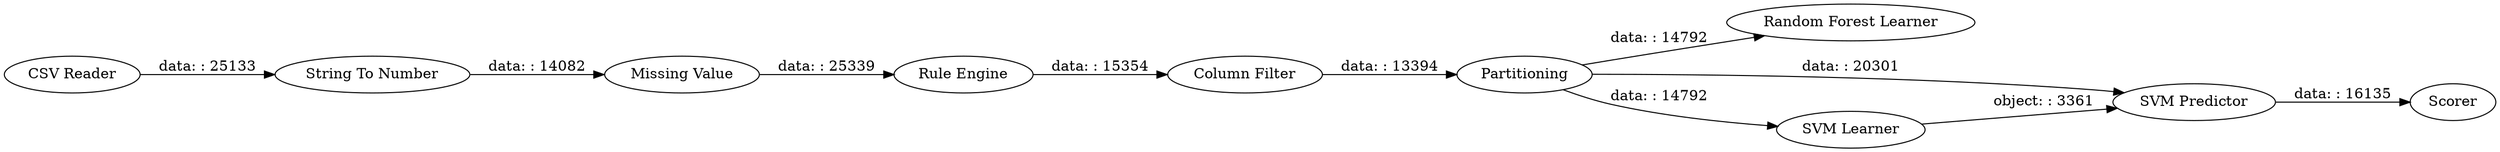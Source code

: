 digraph {
	"-4293933381862498788_11" [label="Random Forest Learner"]
	"-4293933381862498788_1" [label="CSV Reader"]
	"-4293933381862498788_7" [label="Column Filter"]
	"-4293933381862498788_6" [label=Partitioning]
	"-4293933381862498788_2" [label="Rule Engine"]
	"-4293933381862498788_9" [label="SVM Predictor"]
	"-4293933381862498788_10" [label=Scorer]
	"-4293933381862498788_8" [label="SVM Learner"]
	"-4293933381862498788_3" [label="Missing Value"]
	"-4293933381862498788_4" [label="String To Number"]
	"-4293933381862498788_1" -> "-4293933381862498788_4" [label="data: : 25133"]
	"-4293933381862498788_4" -> "-4293933381862498788_3" [label="data: : 14082"]
	"-4293933381862498788_7" -> "-4293933381862498788_6" [label="data: : 13394"]
	"-4293933381862498788_3" -> "-4293933381862498788_2" [label="data: : 25339"]
	"-4293933381862498788_6" -> "-4293933381862498788_11" [label="data: : 14792"]
	"-4293933381862498788_9" -> "-4293933381862498788_10" [label="data: : 16135"]
	"-4293933381862498788_6" -> "-4293933381862498788_8" [label="data: : 14792"]
	"-4293933381862498788_6" -> "-4293933381862498788_9" [label="data: : 20301"]
	"-4293933381862498788_2" -> "-4293933381862498788_7" [label="data: : 15354"]
	"-4293933381862498788_8" -> "-4293933381862498788_9" [label="object: : 3361"]
	rankdir=LR
}
